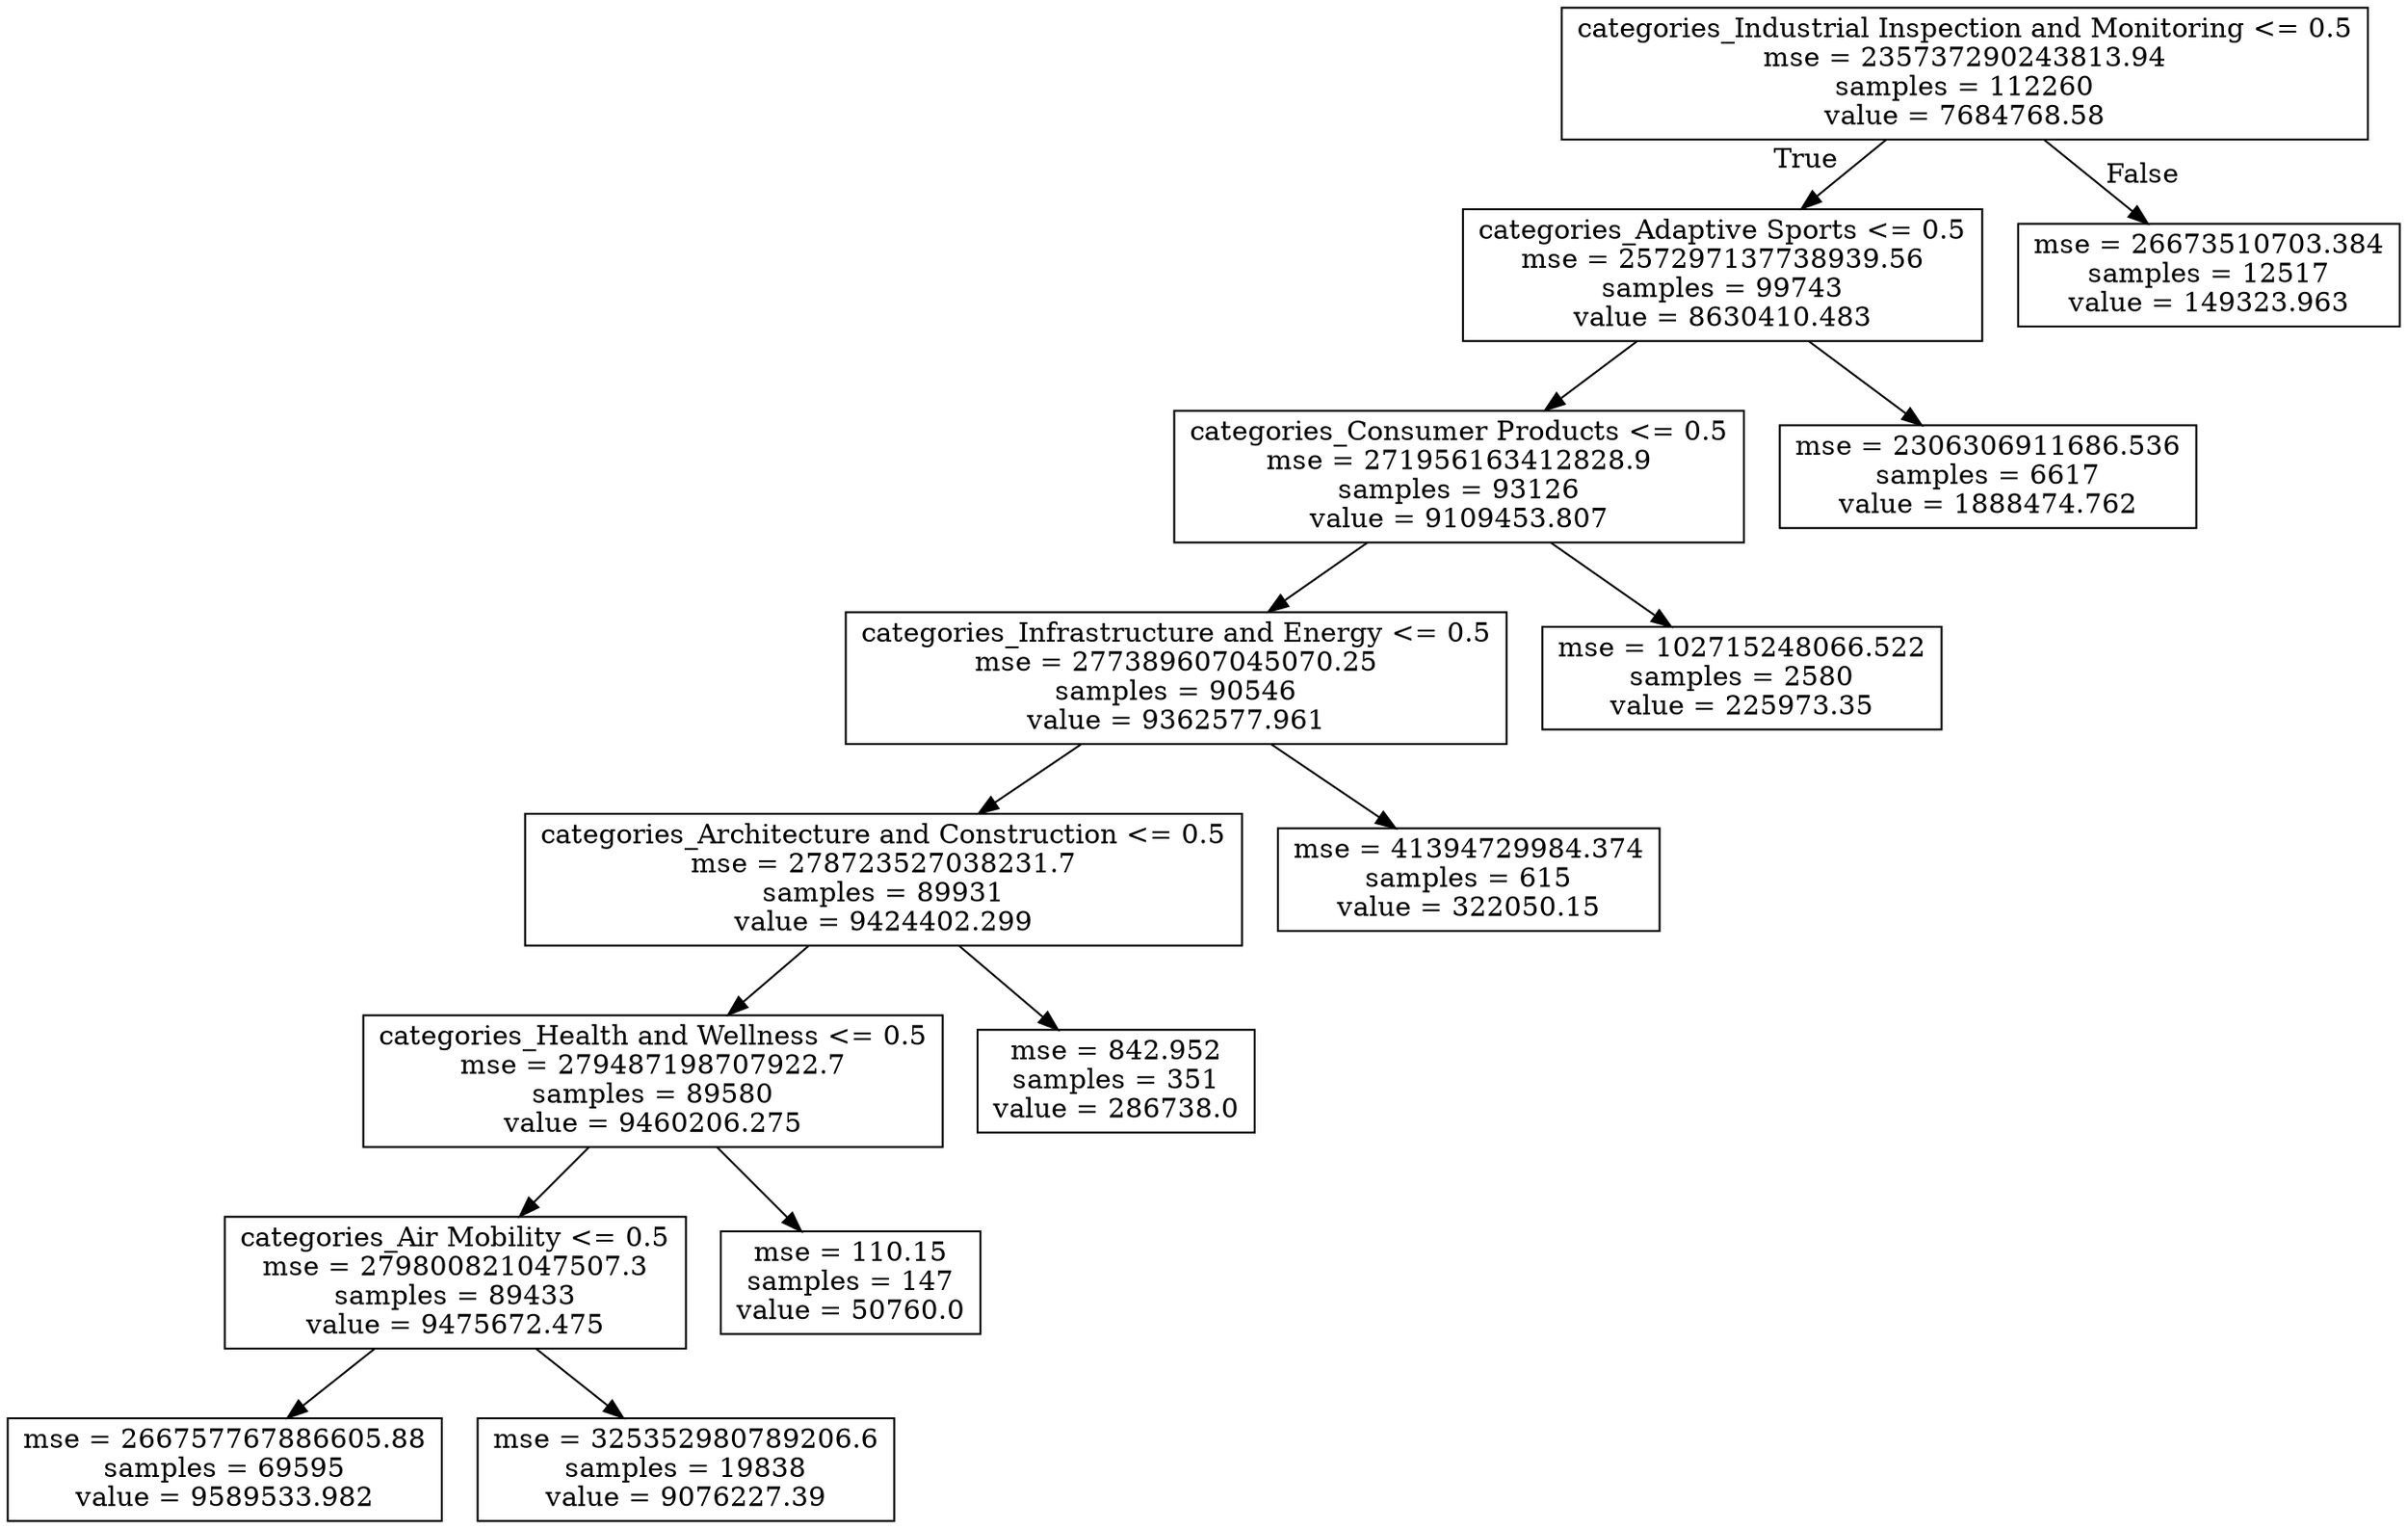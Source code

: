 digraph Tree {
node [shape=box] ;
0 [label="categories_Industrial Inspection and Monitoring <= 0.5\nmse = 235737290243813.94\nsamples = 112260\nvalue = 7684768.58"] ;
1 [label="categories_Adaptive Sports <= 0.5\nmse = 257297137738939.56\nsamples = 99743\nvalue = 8630410.483"] ;
0 -> 1 [labeldistance=2.5, labelangle=45, headlabel="True"] ;
2 [label="categories_Consumer Products <= 0.5\nmse = 271956163412828.9\nsamples = 93126\nvalue = 9109453.807"] ;
1 -> 2 ;
3 [label="categories_Infrastructure and Energy <= 0.5\nmse = 277389607045070.25\nsamples = 90546\nvalue = 9362577.961"] ;
2 -> 3 ;
4 [label="categories_Architecture and Construction <= 0.5\nmse = 278723527038231.7\nsamples = 89931\nvalue = 9424402.299"] ;
3 -> 4 ;
5 [label="categories_Health and Wellness <= 0.5\nmse = 279487198707922.7\nsamples = 89580\nvalue = 9460206.275"] ;
4 -> 5 ;
6 [label="categories_Air Mobility <= 0.5\nmse = 279800821047507.3\nsamples = 89433\nvalue = 9475672.475"] ;
5 -> 6 ;
7 [label="mse = 266757767886605.88\nsamples = 69595\nvalue = 9589533.982"] ;
6 -> 7 ;
8 [label="mse = 325352980789206.6\nsamples = 19838\nvalue = 9076227.39"] ;
6 -> 8 ;
9 [label="mse = 110.15\nsamples = 147\nvalue = 50760.0"] ;
5 -> 9 ;
10 [label="mse = 842.952\nsamples = 351\nvalue = 286738.0"] ;
4 -> 10 ;
11 [label="mse = 41394729984.374\nsamples = 615\nvalue = 322050.15"] ;
3 -> 11 ;
12 [label="mse = 102715248066.522\nsamples = 2580\nvalue = 225973.35"] ;
2 -> 12 ;
13 [label="mse = 2306306911686.536\nsamples = 6617\nvalue = 1888474.762"] ;
1 -> 13 ;
14 [label="mse = 26673510703.384\nsamples = 12517\nvalue = 149323.963"] ;
0 -> 14 [labeldistance=2.5, labelangle=-45, headlabel="False"] ;
}